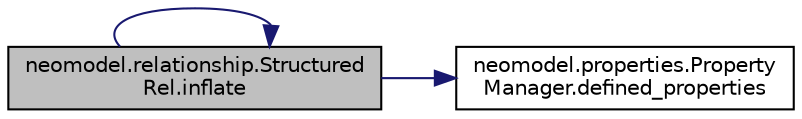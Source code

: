 digraph "neomodel.relationship.StructuredRel.inflate"
{
 // LATEX_PDF_SIZE
  edge [fontname="Helvetica",fontsize="10",labelfontname="Helvetica",labelfontsize="10"];
  node [fontname="Helvetica",fontsize="10",shape=record];
  rankdir="LR";
  Node1 [label="neomodel.relationship.Structured\lRel.inflate",height=0.2,width=0.4,color="black", fillcolor="grey75", style="filled", fontcolor="black",tooltip=" "];
  Node1 -> Node2 [color="midnightblue",fontsize="10",style="solid",fontname="Helvetica"];
  Node2 [label="neomodel.properties.Property\lManager.defined_properties",height=0.2,width=0.4,color="black", fillcolor="white", style="filled",URL="$d7/d8c/classneomodel_1_1properties_1_1_property_manager.html#ac38e877465a47a0b1b16ab62c0d21774",tooltip=" "];
  Node1 -> Node1 [color="midnightblue",fontsize="10",style="solid",fontname="Helvetica"];
}
